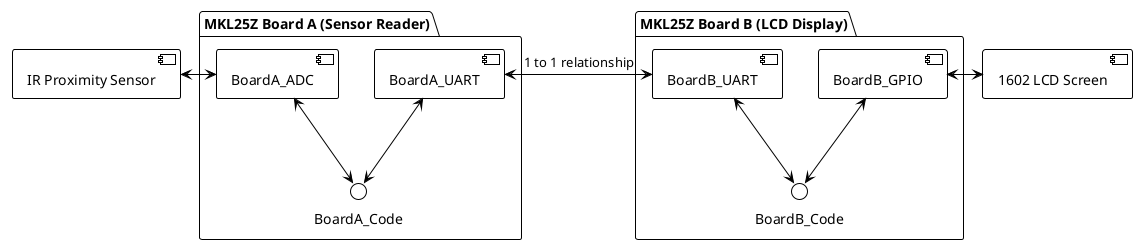 @startuml

!theme plain

component "1602 LCD Screen" as LCD
component "IR Proximity Sensor" as IR

package "MKL25Z Board A (Sensor Reader)" {
    component BoardA_UART
    component BoardA_ADC

    interface BoardA_Code
}

package "MKL25Z Board B (LCD Display)" {
    component BoardB_UART
    component BoardB_GPIO

    interface BoardB_Code
}

' Inter Board connections
BoardA_UART <-r-> BoardB_UART : 1 to 1 relationship

' Board A layout
BoardA_ADC <-l-> IR
BoardA_ADC <--> BoardA_Code
BoardA_UART <--> BoardA_Code

' Board B layout
BoardB_GPIO <-r-> LCD
BoardB_GPIO <--> BoardB_Code
BoardB_UART <--> BoardB_Code
BoardB_GPIO -[hidden]l- BoardB_UART

@enduml
